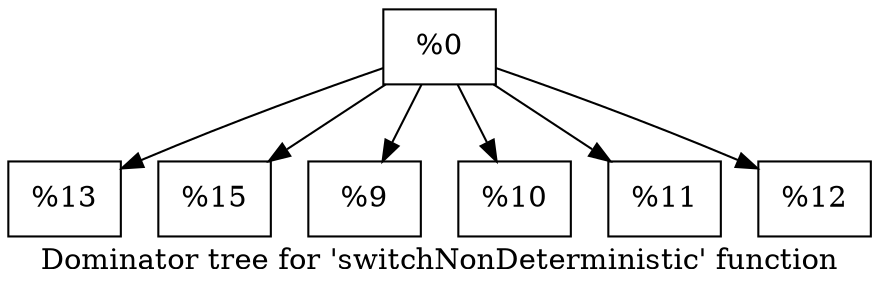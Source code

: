 digraph "Dominator tree for 'switchNonDeterministic' function" {
	label="Dominator tree for 'switchNonDeterministic' function";

	Node0x559d7a4d9f40 [shape=record,label="{%0 }"];
	Node0x559d7a4d9f40 -> Node0x559d7a4dfdd0;
	Node0x559d7a4d9f40 -> Node0x559d7a4dfe30;
	Node0x559d7a4d9f40 -> Node0x559d7a4dfe90;
	Node0x559d7a4d9f40 -> Node0x559d7a4dfef0;
	Node0x559d7a4d9f40 -> Node0x559d7a4dff50;
	Node0x559d7a4d9f40 -> Node0x559d7a4dffb0;
	Node0x559d7a4dfdd0 [shape=record,label="{%13 }"];
	Node0x559d7a4dfe30 [shape=record,label="{%15 }"];
	Node0x559d7a4dfe90 [shape=record,label="{%9 }"];
	Node0x559d7a4dfef0 [shape=record,label="{%10 }"];
	Node0x559d7a4dff50 [shape=record,label="{%11 }"];
	Node0x559d7a4dffb0 [shape=record,label="{%12 }"];
}
